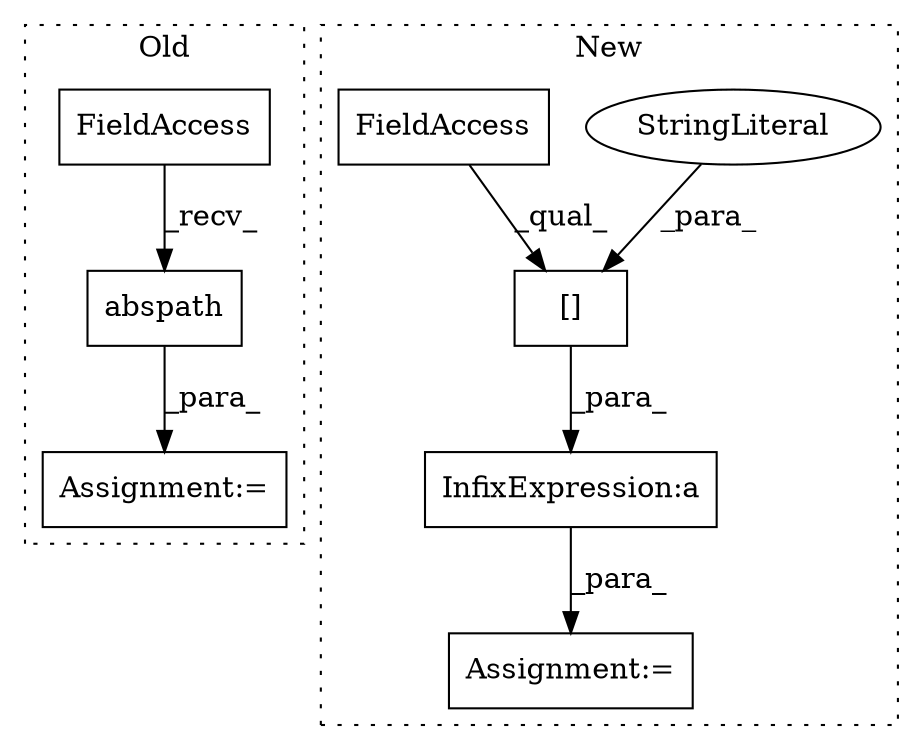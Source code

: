 digraph G {
subgraph cluster0 {
1 [label="abspath" a="32" s="3347,3512" l="8,1" shape="box"];
3 [label="FieldAccess" a="22" s="3339" l="7" shape="box"];
5 [label="Assignment:=" a="7" s="3338" l="1" shape="box"];
label = "Old";
style="dotted";
}
subgraph cluster1 {
2 [label="[]" a="2" s="4522,4558" l="19,1" shape="box"];
4 [label="StringLiteral" a="45" s="4541" l="17" shape="ellipse"];
6 [label="FieldAccess" a="22" s="4522" l="18" shape="box"];
7 [label="InfixExpression:a" a="27" s="4519" l="3" shape="box"];
8 [label="Assignment:=" a="7" s="4217,4560" l="101,2" shape="box"];
label = "New";
style="dotted";
}
1 -> 5 [label="_para_"];
2 -> 7 [label="_para_"];
3 -> 1 [label="_recv_"];
4 -> 2 [label="_para_"];
6 -> 2 [label="_qual_"];
7 -> 8 [label="_para_"];
}